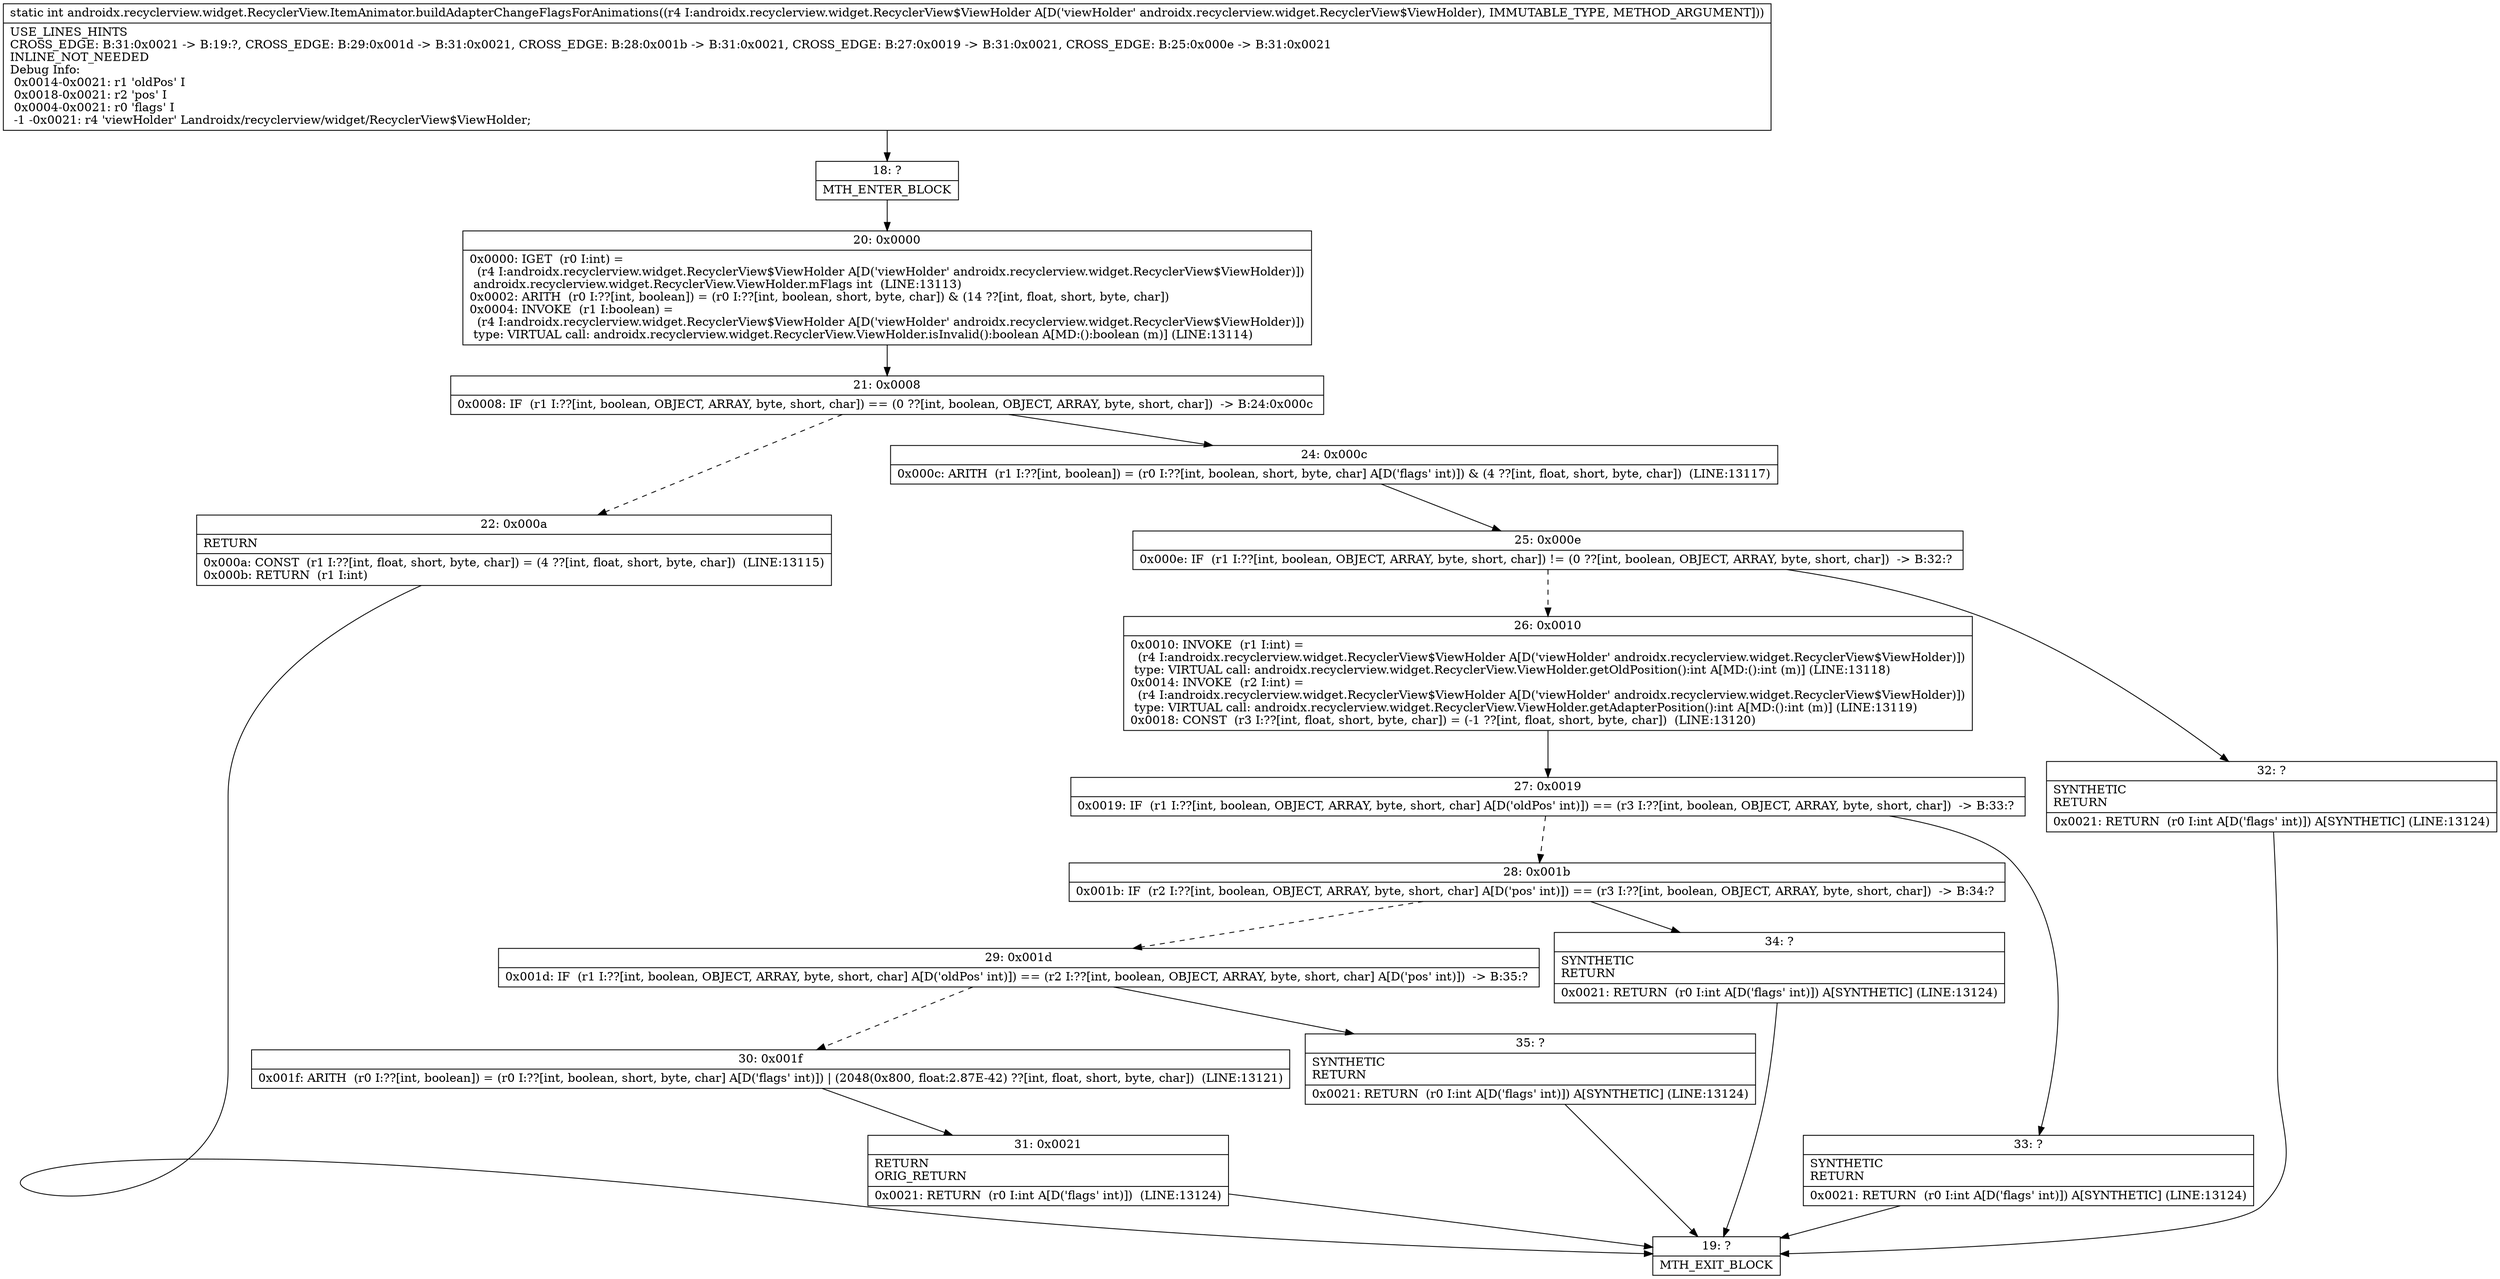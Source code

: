 digraph "CFG forandroidx.recyclerview.widget.RecyclerView.ItemAnimator.buildAdapterChangeFlagsForAnimations(Landroidx\/recyclerview\/widget\/RecyclerView$ViewHolder;)I" {
Node_18 [shape=record,label="{18\:\ ?|MTH_ENTER_BLOCK\l}"];
Node_20 [shape=record,label="{20\:\ 0x0000|0x0000: IGET  (r0 I:int) = \l  (r4 I:androidx.recyclerview.widget.RecyclerView$ViewHolder A[D('viewHolder' androidx.recyclerview.widget.RecyclerView$ViewHolder)])\l androidx.recyclerview.widget.RecyclerView.ViewHolder.mFlags int  (LINE:13113)\l0x0002: ARITH  (r0 I:??[int, boolean]) = (r0 I:??[int, boolean, short, byte, char]) & (14 ??[int, float, short, byte, char]) \l0x0004: INVOKE  (r1 I:boolean) = \l  (r4 I:androidx.recyclerview.widget.RecyclerView$ViewHolder A[D('viewHolder' androidx.recyclerview.widget.RecyclerView$ViewHolder)])\l type: VIRTUAL call: androidx.recyclerview.widget.RecyclerView.ViewHolder.isInvalid():boolean A[MD:():boolean (m)] (LINE:13114)\l}"];
Node_21 [shape=record,label="{21\:\ 0x0008|0x0008: IF  (r1 I:??[int, boolean, OBJECT, ARRAY, byte, short, char]) == (0 ??[int, boolean, OBJECT, ARRAY, byte, short, char])  \-\> B:24:0x000c \l}"];
Node_22 [shape=record,label="{22\:\ 0x000a|RETURN\l|0x000a: CONST  (r1 I:??[int, float, short, byte, char]) = (4 ??[int, float, short, byte, char])  (LINE:13115)\l0x000b: RETURN  (r1 I:int) \l}"];
Node_19 [shape=record,label="{19\:\ ?|MTH_EXIT_BLOCK\l}"];
Node_24 [shape=record,label="{24\:\ 0x000c|0x000c: ARITH  (r1 I:??[int, boolean]) = (r0 I:??[int, boolean, short, byte, char] A[D('flags' int)]) & (4 ??[int, float, short, byte, char])  (LINE:13117)\l}"];
Node_25 [shape=record,label="{25\:\ 0x000e|0x000e: IF  (r1 I:??[int, boolean, OBJECT, ARRAY, byte, short, char]) != (0 ??[int, boolean, OBJECT, ARRAY, byte, short, char])  \-\> B:32:? \l}"];
Node_26 [shape=record,label="{26\:\ 0x0010|0x0010: INVOKE  (r1 I:int) = \l  (r4 I:androidx.recyclerview.widget.RecyclerView$ViewHolder A[D('viewHolder' androidx.recyclerview.widget.RecyclerView$ViewHolder)])\l type: VIRTUAL call: androidx.recyclerview.widget.RecyclerView.ViewHolder.getOldPosition():int A[MD:():int (m)] (LINE:13118)\l0x0014: INVOKE  (r2 I:int) = \l  (r4 I:androidx.recyclerview.widget.RecyclerView$ViewHolder A[D('viewHolder' androidx.recyclerview.widget.RecyclerView$ViewHolder)])\l type: VIRTUAL call: androidx.recyclerview.widget.RecyclerView.ViewHolder.getAdapterPosition():int A[MD:():int (m)] (LINE:13119)\l0x0018: CONST  (r3 I:??[int, float, short, byte, char]) = (\-1 ??[int, float, short, byte, char])  (LINE:13120)\l}"];
Node_27 [shape=record,label="{27\:\ 0x0019|0x0019: IF  (r1 I:??[int, boolean, OBJECT, ARRAY, byte, short, char] A[D('oldPos' int)]) == (r3 I:??[int, boolean, OBJECT, ARRAY, byte, short, char])  \-\> B:33:? \l}"];
Node_28 [shape=record,label="{28\:\ 0x001b|0x001b: IF  (r2 I:??[int, boolean, OBJECT, ARRAY, byte, short, char] A[D('pos' int)]) == (r3 I:??[int, boolean, OBJECT, ARRAY, byte, short, char])  \-\> B:34:? \l}"];
Node_29 [shape=record,label="{29\:\ 0x001d|0x001d: IF  (r1 I:??[int, boolean, OBJECT, ARRAY, byte, short, char] A[D('oldPos' int)]) == (r2 I:??[int, boolean, OBJECT, ARRAY, byte, short, char] A[D('pos' int)])  \-\> B:35:? \l}"];
Node_30 [shape=record,label="{30\:\ 0x001f|0x001f: ARITH  (r0 I:??[int, boolean]) = (r0 I:??[int, boolean, short, byte, char] A[D('flags' int)]) \| (2048(0x800, float:2.87E\-42) ??[int, float, short, byte, char])  (LINE:13121)\l}"];
Node_31 [shape=record,label="{31\:\ 0x0021|RETURN\lORIG_RETURN\l|0x0021: RETURN  (r0 I:int A[D('flags' int)])  (LINE:13124)\l}"];
Node_35 [shape=record,label="{35\:\ ?|SYNTHETIC\lRETURN\l|0x0021: RETURN  (r0 I:int A[D('flags' int)]) A[SYNTHETIC] (LINE:13124)\l}"];
Node_34 [shape=record,label="{34\:\ ?|SYNTHETIC\lRETURN\l|0x0021: RETURN  (r0 I:int A[D('flags' int)]) A[SYNTHETIC] (LINE:13124)\l}"];
Node_33 [shape=record,label="{33\:\ ?|SYNTHETIC\lRETURN\l|0x0021: RETURN  (r0 I:int A[D('flags' int)]) A[SYNTHETIC] (LINE:13124)\l}"];
Node_32 [shape=record,label="{32\:\ ?|SYNTHETIC\lRETURN\l|0x0021: RETURN  (r0 I:int A[D('flags' int)]) A[SYNTHETIC] (LINE:13124)\l}"];
MethodNode[shape=record,label="{static int androidx.recyclerview.widget.RecyclerView.ItemAnimator.buildAdapterChangeFlagsForAnimations((r4 I:androidx.recyclerview.widget.RecyclerView$ViewHolder A[D('viewHolder' androidx.recyclerview.widget.RecyclerView$ViewHolder), IMMUTABLE_TYPE, METHOD_ARGUMENT]))  | USE_LINES_HINTS\lCROSS_EDGE: B:31:0x0021 \-\> B:19:?, CROSS_EDGE: B:29:0x001d \-\> B:31:0x0021, CROSS_EDGE: B:28:0x001b \-\> B:31:0x0021, CROSS_EDGE: B:27:0x0019 \-\> B:31:0x0021, CROSS_EDGE: B:25:0x000e \-\> B:31:0x0021\lINLINE_NOT_NEEDED\lDebug Info:\l  0x0014\-0x0021: r1 'oldPos' I\l  0x0018\-0x0021: r2 'pos' I\l  0x0004\-0x0021: r0 'flags' I\l  \-1 \-0x0021: r4 'viewHolder' Landroidx\/recyclerview\/widget\/RecyclerView$ViewHolder;\l}"];
MethodNode -> Node_18;Node_18 -> Node_20;
Node_20 -> Node_21;
Node_21 -> Node_22[style=dashed];
Node_21 -> Node_24;
Node_22 -> Node_19;
Node_24 -> Node_25;
Node_25 -> Node_26[style=dashed];
Node_25 -> Node_32;
Node_26 -> Node_27;
Node_27 -> Node_28[style=dashed];
Node_27 -> Node_33;
Node_28 -> Node_29[style=dashed];
Node_28 -> Node_34;
Node_29 -> Node_30[style=dashed];
Node_29 -> Node_35;
Node_30 -> Node_31;
Node_31 -> Node_19;
Node_35 -> Node_19;
Node_34 -> Node_19;
Node_33 -> Node_19;
Node_32 -> Node_19;
}


